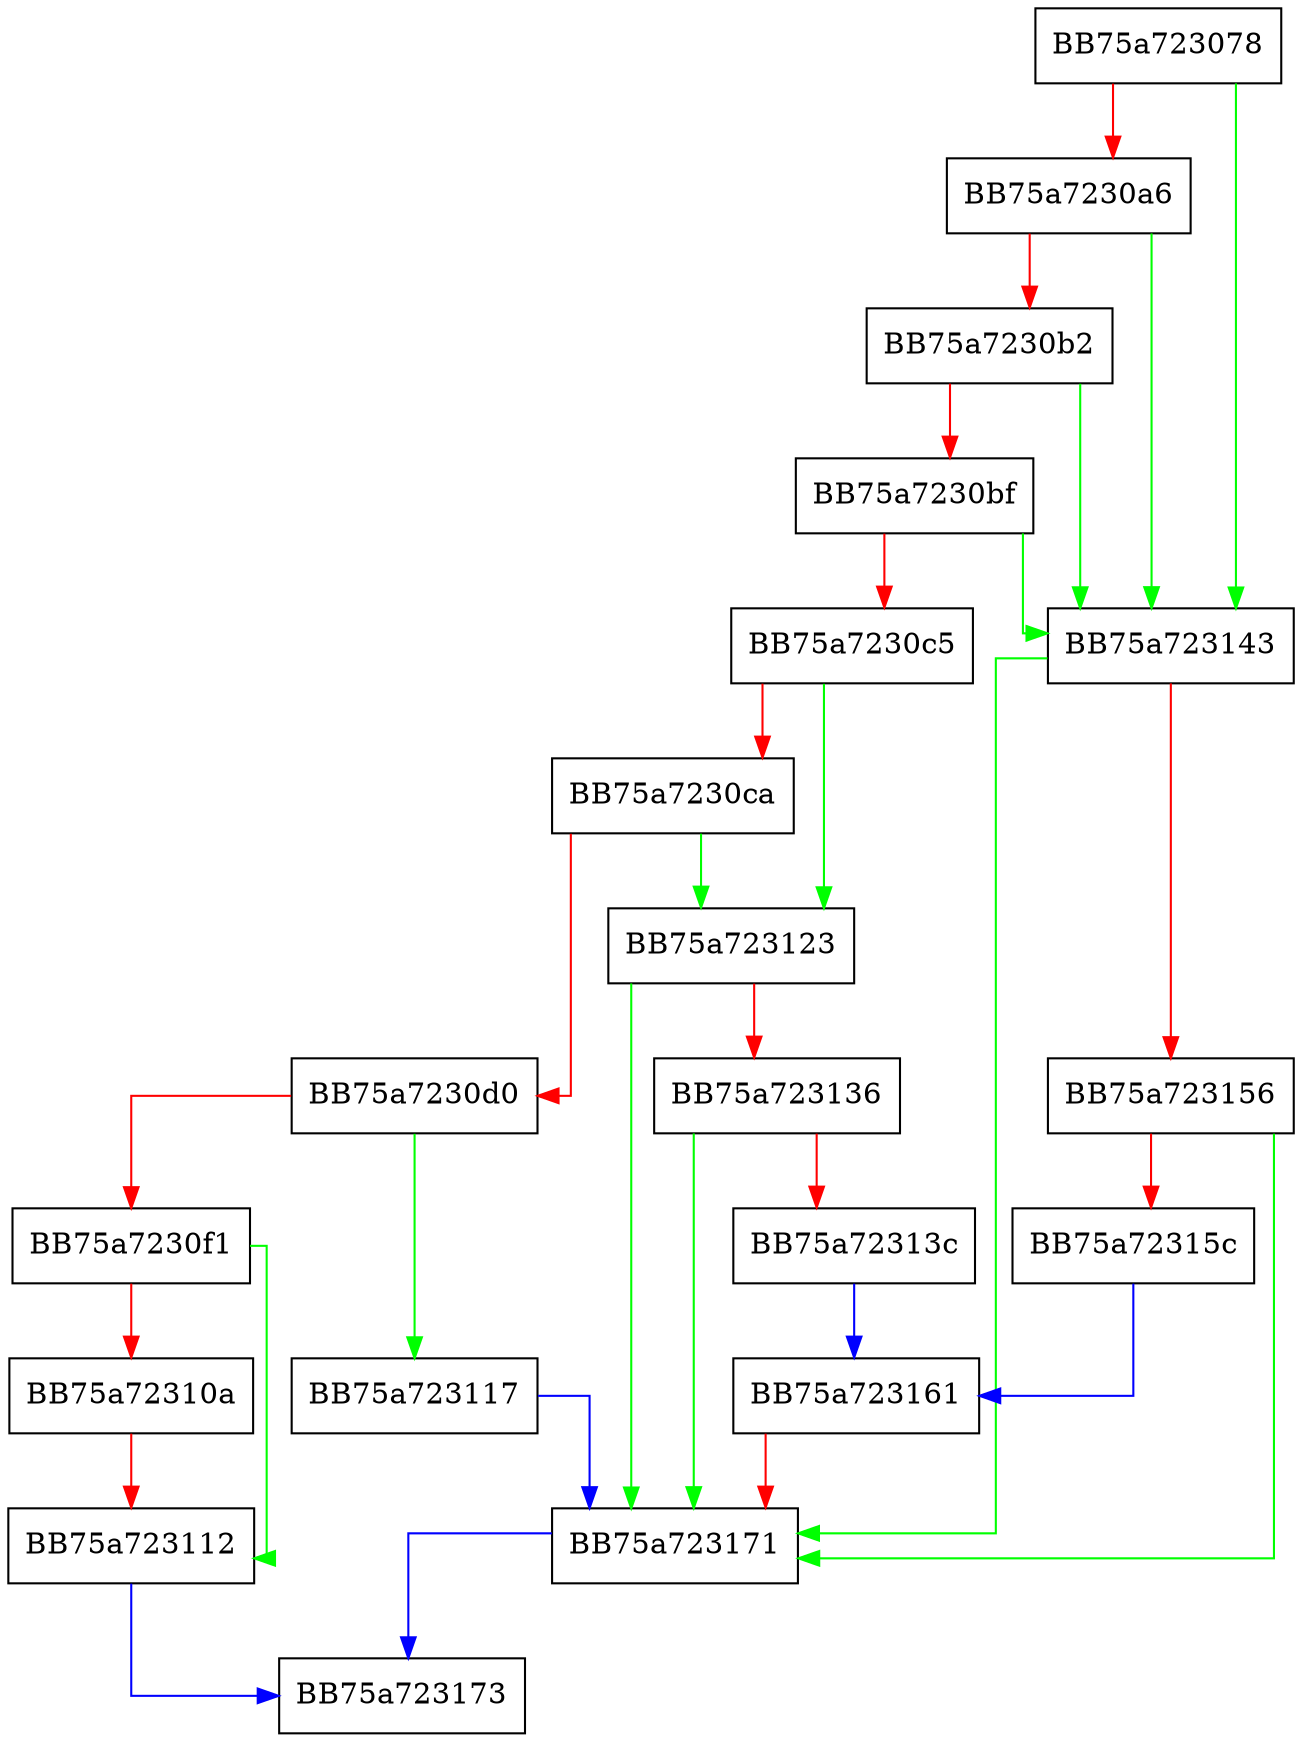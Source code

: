 digraph IsDuplicateFileChange {
  node [shape="box"];
  graph [splines=ortho];
  BB75a723078 -> BB75a723143 [color="green"];
  BB75a723078 -> BB75a7230a6 [color="red"];
  BB75a7230a6 -> BB75a723143 [color="green"];
  BB75a7230a6 -> BB75a7230b2 [color="red"];
  BB75a7230b2 -> BB75a723143 [color="green"];
  BB75a7230b2 -> BB75a7230bf [color="red"];
  BB75a7230bf -> BB75a723143 [color="green"];
  BB75a7230bf -> BB75a7230c5 [color="red"];
  BB75a7230c5 -> BB75a723123 [color="green"];
  BB75a7230c5 -> BB75a7230ca [color="red"];
  BB75a7230ca -> BB75a723123 [color="green"];
  BB75a7230ca -> BB75a7230d0 [color="red"];
  BB75a7230d0 -> BB75a723117 [color="green"];
  BB75a7230d0 -> BB75a7230f1 [color="red"];
  BB75a7230f1 -> BB75a723112 [color="green"];
  BB75a7230f1 -> BB75a72310a [color="red"];
  BB75a72310a -> BB75a723112 [color="red"];
  BB75a723112 -> BB75a723173 [color="blue"];
  BB75a723117 -> BB75a723171 [color="blue"];
  BB75a723123 -> BB75a723171 [color="green"];
  BB75a723123 -> BB75a723136 [color="red"];
  BB75a723136 -> BB75a723171 [color="green"];
  BB75a723136 -> BB75a72313c [color="red"];
  BB75a72313c -> BB75a723161 [color="blue"];
  BB75a723143 -> BB75a723171 [color="green"];
  BB75a723143 -> BB75a723156 [color="red"];
  BB75a723156 -> BB75a723171 [color="green"];
  BB75a723156 -> BB75a72315c [color="red"];
  BB75a72315c -> BB75a723161 [color="blue"];
  BB75a723161 -> BB75a723171 [color="red"];
  BB75a723171 -> BB75a723173 [color="blue"];
}
